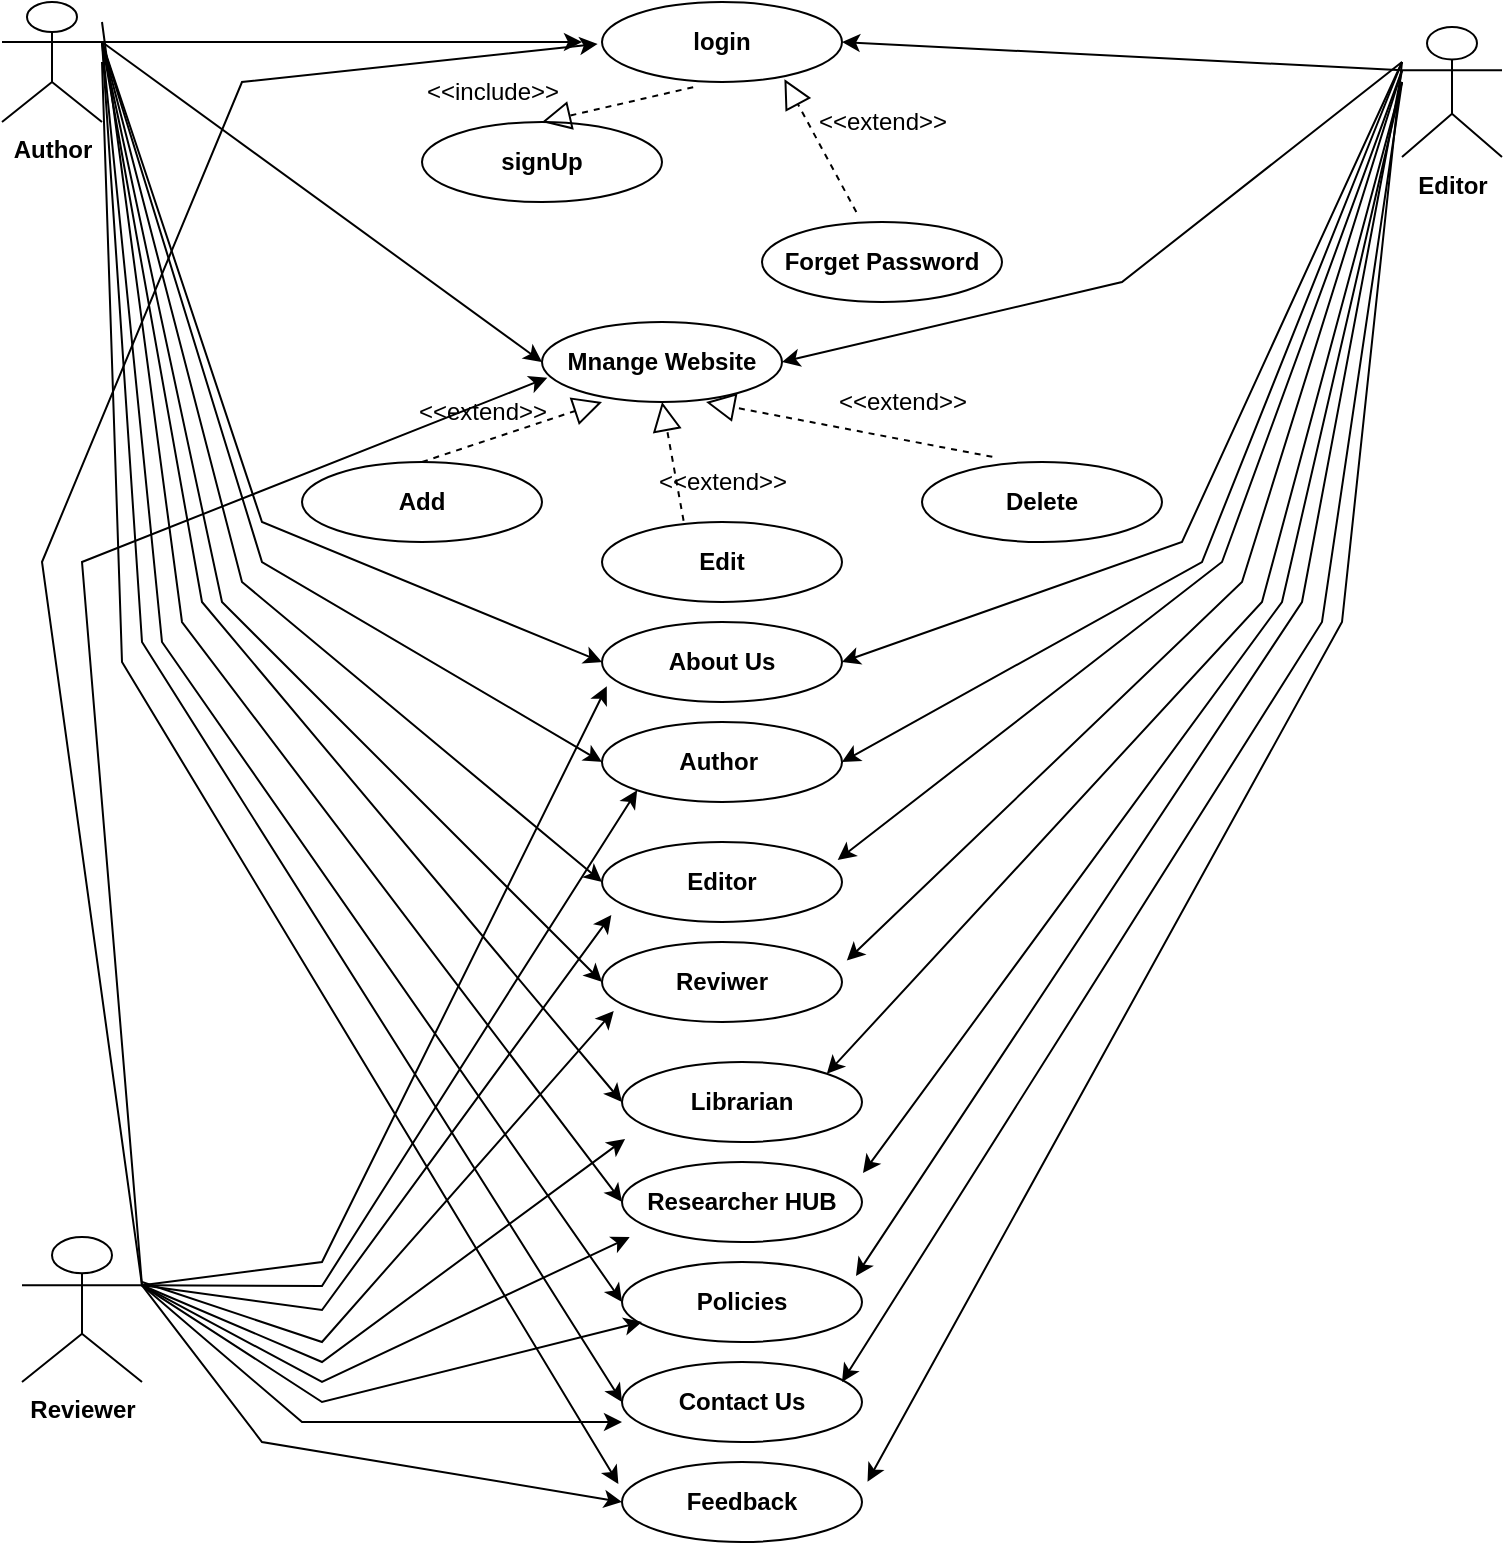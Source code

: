 <mxfile version="20.2.3" type="device"><diagram id="wbTYA6o0mrDi-VVB-XQu" name="Page-1"><mxGraphModel dx="1483" dy="781" grid="1" gridSize="10" guides="1" tooltips="1" connect="1" arrows="1" fold="1" page="1" pageScale="1" pageWidth="827" pageHeight="1169" math="0" shadow="0"><root><mxCell id="0"/><mxCell id="1" parent="0"/><mxCell id="tPE87I0W4M1cRcNdTH6t-1" value="&lt;b&gt;login&lt;/b&gt;" style="ellipse;whiteSpace=wrap;html=1;" vertex="1" parent="1"><mxGeometry x="310" y="10" width="120" height="40" as="geometry"/></mxCell><mxCell id="tPE87I0W4M1cRcNdTH6t-2" value="&lt;b&gt;signUp&lt;/b&gt;" style="ellipse;whiteSpace=wrap;html=1;" vertex="1" parent="1"><mxGeometry x="220" y="70" width="120" height="40" as="geometry"/></mxCell><mxCell id="tPE87I0W4M1cRcNdTH6t-3" value="&lt;b&gt;Mnange Website&lt;/b&gt;" style="ellipse;whiteSpace=wrap;html=1;" vertex="1" parent="1"><mxGeometry x="280" y="170" width="120" height="40" as="geometry"/></mxCell><mxCell id="tPE87I0W4M1cRcNdTH6t-4" value="&lt;b&gt;Forget Password&lt;/b&gt;" style="ellipse;whiteSpace=wrap;html=1;" vertex="1" parent="1"><mxGeometry x="390" y="120" width="120" height="40" as="geometry"/></mxCell><mxCell id="tPE87I0W4M1cRcNdTH6t-5" value="&lt;b&gt;Editor&lt;/b&gt;" style="ellipse;whiteSpace=wrap;html=1;" vertex="1" parent="1"><mxGeometry x="310" y="430" width="120" height="40" as="geometry"/></mxCell><mxCell id="tPE87I0W4M1cRcNdTH6t-6" value="&lt;b&gt;Edit&lt;/b&gt;" style="ellipse;whiteSpace=wrap;html=1;" vertex="1" parent="1"><mxGeometry x="310" y="270" width="120" height="40" as="geometry"/></mxCell><mxCell id="tPE87I0W4M1cRcNdTH6t-7" value="&lt;b&gt;Add&lt;/b&gt;" style="ellipse;whiteSpace=wrap;html=1;" vertex="1" parent="1"><mxGeometry x="160" y="240" width="120" height="40" as="geometry"/></mxCell><mxCell id="tPE87I0W4M1cRcNdTH6t-8" value="&lt;b&gt;Author&amp;nbsp;&lt;/b&gt;" style="ellipse;whiteSpace=wrap;html=1;" vertex="1" parent="1"><mxGeometry x="310" y="370" width="120" height="40" as="geometry"/></mxCell><mxCell id="tPE87I0W4M1cRcNdTH6t-9" value="&lt;b&gt;About Us&lt;/b&gt;" style="ellipse;whiteSpace=wrap;html=1;" vertex="1" parent="1"><mxGeometry x="310" y="320" width="120" height="40" as="geometry"/></mxCell><mxCell id="tPE87I0W4M1cRcNdTH6t-10" value="&lt;b&gt;Researcher HUB&lt;/b&gt;" style="ellipse;whiteSpace=wrap;html=1;" vertex="1" parent="1"><mxGeometry x="320" y="590" width="120" height="40" as="geometry"/></mxCell><mxCell id="tPE87I0W4M1cRcNdTH6t-11" value="&lt;b&gt;Librarian&lt;/b&gt;" style="ellipse;whiteSpace=wrap;html=1;" vertex="1" parent="1"><mxGeometry x="320" y="540" width="120" height="40" as="geometry"/></mxCell><mxCell id="tPE87I0W4M1cRcNdTH6t-12" value="&lt;b&gt;Reviwer&lt;/b&gt;" style="ellipse;whiteSpace=wrap;html=1;" vertex="1" parent="1"><mxGeometry x="310" y="480" width="120" height="40" as="geometry"/></mxCell><mxCell id="tPE87I0W4M1cRcNdTH6t-13" value="&lt;b&gt;Delete&lt;/b&gt;" style="ellipse;whiteSpace=wrap;html=1;" vertex="1" parent="1"><mxGeometry x="470" y="240" width="120" height="40" as="geometry"/></mxCell><mxCell id="tPE87I0W4M1cRcNdTH6t-14" value="&lt;b&gt;Contact Us&lt;/b&gt;" style="ellipse;whiteSpace=wrap;html=1;" vertex="1" parent="1"><mxGeometry x="320" y="690" width="120" height="40" as="geometry"/></mxCell><mxCell id="tPE87I0W4M1cRcNdTH6t-15" value="&lt;b&gt;Policies&lt;/b&gt;" style="ellipse;whiteSpace=wrap;html=1;" vertex="1" parent="1"><mxGeometry x="320" y="640" width="120" height="40" as="geometry"/></mxCell><mxCell id="tPE87I0W4M1cRcNdTH6t-16" value="&lt;b&gt;Feedback&lt;/b&gt;" style="ellipse;whiteSpace=wrap;html=1;" vertex="1" parent="1"><mxGeometry x="320" y="740" width="120" height="40" as="geometry"/></mxCell><mxCell id="tPE87I0W4M1cRcNdTH6t-17" value="" style="endArrow=block;dashed=1;endFill=0;endSize=12;html=1;rounded=0;entryX=0.76;entryY=0.965;entryDx=0;entryDy=0;entryPerimeter=0;exitX=0.393;exitY=-0.125;exitDx=0;exitDy=0;exitPerimeter=0;" edge="1" parent="1" source="tPE87I0W4M1cRcNdTH6t-4" target="tPE87I0W4M1cRcNdTH6t-1"><mxGeometry width="160" relative="1" as="geometry"><mxPoint x="330" y="110" as="sourcePoint"/><mxPoint x="490" y="110" as="targetPoint"/></mxGeometry></mxCell><mxCell id="tPE87I0W4M1cRcNdTH6t-18" value="" style="endArrow=block;dashed=1;endFill=0;endSize=12;html=1;rounded=0;exitX=0.38;exitY=1.065;exitDx=0;exitDy=0;exitPerimeter=0;entryX=0.5;entryY=0;entryDx=0;entryDy=0;" edge="1" parent="1" source="tPE87I0W4M1cRcNdTH6t-1" target="tPE87I0W4M1cRcNdTH6t-2"><mxGeometry width="160" relative="1" as="geometry"><mxPoint x="447.16" y="125" as="sourcePoint"/><mxPoint x="290" y="20" as="targetPoint"/></mxGeometry></mxCell><mxCell id="tPE87I0W4M1cRcNdTH6t-19" value="" style="endArrow=block;dashed=1;endFill=0;endSize=12;html=1;rounded=0;entryX=0.76;entryY=0.965;entryDx=0;entryDy=0;entryPerimeter=0;exitX=0.293;exitY=-0.065;exitDx=0;exitDy=0;exitPerimeter=0;" edge="1" parent="1" source="tPE87I0W4M1cRcNdTH6t-13"><mxGeometry width="160" relative="1" as="geometry"><mxPoint x="397.98" y="276.4" as="sourcePoint"/><mxPoint x="362.02" y="210.0" as="targetPoint"/></mxGeometry></mxCell><mxCell id="tPE87I0W4M1cRcNdTH6t-20" value="" style="endArrow=block;dashed=1;endFill=0;endSize=12;html=1;rounded=0;entryX=0.293;entryY=1.005;entryDx=0;entryDy=0;entryPerimeter=0;exitX=0.5;exitY=0;exitDx=0;exitDy=0;" edge="1" parent="1" source="tPE87I0W4M1cRcNdTH6t-7"><mxGeometry width="160" relative="1" as="geometry"><mxPoint x="244.84" y="229.8" as="sourcePoint"/><mxPoint x="310.0" y="210.0" as="targetPoint"/></mxGeometry></mxCell><mxCell id="tPE87I0W4M1cRcNdTH6t-21" value="" style="endArrow=block;dashed=1;endFill=0;endSize=12;html=1;rounded=0;exitX=0.34;exitY=-0.015;exitDx=0;exitDy=0;exitPerimeter=0;entryX=0.5;entryY=1;entryDx=0;entryDy=0;" edge="1" parent="1" source="tPE87I0W4M1cRcNdTH6t-6" target="tPE87I0W4M1cRcNdTH6t-3"><mxGeometry width="160" relative="1" as="geometry"><mxPoint x="330" y="110" as="sourcePoint"/><mxPoint x="490" y="110" as="targetPoint"/></mxGeometry></mxCell><mxCell id="tPE87I0W4M1cRcNdTH6t-24" value="&amp;lt;&amp;lt;extend&amp;gt;&amp;gt;" style="text;html=1;align=center;verticalAlign=middle;resizable=0;points=[];autosize=1;strokeColor=none;fillColor=none;" vertex="1" parent="1"><mxGeometry x="405" y="55" width="90" height="30" as="geometry"/></mxCell><mxCell id="tPE87I0W4M1cRcNdTH6t-26" value="&amp;lt;&amp;lt;include&amp;gt;&amp;gt;" style="text;html=1;align=center;verticalAlign=middle;resizable=0;points=[];autosize=1;strokeColor=none;fillColor=none;" vertex="1" parent="1"><mxGeometry x="210" y="40" width="90" height="30" as="geometry"/></mxCell><mxCell id="tPE87I0W4M1cRcNdTH6t-28" value="&amp;lt;&amp;lt;extend&amp;gt;&amp;gt;" style="text;html=1;align=center;verticalAlign=middle;resizable=0;points=[];autosize=1;strokeColor=none;fillColor=none;" vertex="1" parent="1"><mxGeometry x="205" y="200" width="90" height="30" as="geometry"/></mxCell><mxCell id="tPE87I0W4M1cRcNdTH6t-29" value="&amp;lt;&amp;lt;extend&amp;gt;&amp;gt;" style="text;html=1;align=center;verticalAlign=middle;resizable=0;points=[];autosize=1;strokeColor=none;fillColor=none;" vertex="1" parent="1"><mxGeometry x="415" y="195" width="90" height="30" as="geometry"/></mxCell><mxCell id="tPE87I0W4M1cRcNdTH6t-30" value="&amp;lt;&amp;lt;extend&amp;gt;&amp;gt;" style="text;html=1;align=center;verticalAlign=middle;resizable=0;points=[];autosize=1;strokeColor=none;fillColor=none;" vertex="1" parent="1"><mxGeometry x="325" y="235" width="90" height="30" as="geometry"/></mxCell><mxCell id="tPE87I0W4M1cRcNdTH6t-31" value="Author" style="shape=umlActor;verticalLabelPosition=bottom;verticalAlign=top;html=1;outlineConnect=0;fillColor=none;fontStyle=1" vertex="1" parent="1"><mxGeometry x="10" y="10" width="50" height="60" as="geometry"/></mxCell><mxCell id="tPE87I0W4M1cRcNdTH6t-33" value="" style="endArrow=classic;html=1;rounded=0;exitX=1;exitY=0.333;exitDx=0;exitDy=0;exitPerimeter=0;" edge="1" parent="1" source="tPE87I0W4M1cRcNdTH6t-31"><mxGeometry width="50" height="50" relative="1" as="geometry"><mxPoint x="640" y="430" as="sourcePoint"/><mxPoint x="300" y="30" as="targetPoint"/></mxGeometry></mxCell><mxCell id="tPE87I0W4M1cRcNdTH6t-34" value="" style="endArrow=classic;html=1;rounded=0;exitX=1;exitY=0.333;exitDx=0;exitDy=0;exitPerimeter=0;" edge="1" parent="1" source="tPE87I0W4M1cRcNdTH6t-31"><mxGeometry width="50" height="50" relative="1" as="geometry"><mxPoint x="370" y="340" as="sourcePoint"/><mxPoint x="280" y="190" as="targetPoint"/></mxGeometry></mxCell><mxCell id="tPE87I0W4M1cRcNdTH6t-35" value="" style="endArrow=classic;html=1;rounded=0;entryX=0;entryY=0.5;entryDx=0;entryDy=0;" edge="1" parent="1" target="tPE87I0W4M1cRcNdTH6t-9"><mxGeometry width="50" height="50" relative="1" as="geometry"><mxPoint x="60" y="30" as="sourcePoint"/><mxPoint x="420" y="290" as="targetPoint"/><Array as="points"><mxPoint x="140" y="270"/></Array></mxGeometry></mxCell><mxCell id="tPE87I0W4M1cRcNdTH6t-36" value="" style="endArrow=classic;html=1;rounded=0;entryX=0;entryY=0.5;entryDx=0;entryDy=0;" edge="1" parent="1" target="tPE87I0W4M1cRcNdTH6t-8"><mxGeometry width="50" height="50" relative="1" as="geometry"><mxPoint x="60" y="30" as="sourcePoint"/><mxPoint x="320" y="350" as="targetPoint"/><Array as="points"><mxPoint x="140" y="290"/></Array></mxGeometry></mxCell><mxCell id="tPE87I0W4M1cRcNdTH6t-37" value="" style="endArrow=classic;html=1;rounded=0;entryX=0;entryY=0.5;entryDx=0;entryDy=0;" edge="1" parent="1" target="tPE87I0W4M1cRcNdTH6t-5"><mxGeometry width="50" height="50" relative="1" as="geometry"><mxPoint x="60" y="30" as="sourcePoint"/><mxPoint x="330" y="360" as="targetPoint"/><Array as="points"><mxPoint x="130" y="300"/></Array></mxGeometry></mxCell><mxCell id="tPE87I0W4M1cRcNdTH6t-38" value="" style="endArrow=classic;html=1;rounded=0;entryX=0;entryY=0.5;entryDx=0;entryDy=0;" edge="1" parent="1" target="tPE87I0W4M1cRcNdTH6t-12"><mxGeometry width="50" height="50" relative="1" as="geometry"><mxPoint x="60" y="30" as="sourcePoint"/><mxPoint x="340" y="370" as="targetPoint"/><Array as="points"><mxPoint x="120" y="310"/></Array></mxGeometry></mxCell><mxCell id="tPE87I0W4M1cRcNdTH6t-39" value="" style="endArrow=classic;html=1;rounded=0;entryX=0;entryY=0.5;entryDx=0;entryDy=0;" edge="1" parent="1" target="tPE87I0W4M1cRcNdTH6t-11"><mxGeometry width="50" height="50" relative="1" as="geometry"><mxPoint x="60" y="30" as="sourcePoint"/><mxPoint x="350" y="380" as="targetPoint"/><Array as="points"><mxPoint x="110" y="310"/></Array></mxGeometry></mxCell><mxCell id="tPE87I0W4M1cRcNdTH6t-40" value="" style="endArrow=classic;html=1;rounded=0;entryX=0;entryY=0.5;entryDx=0;entryDy=0;" edge="1" parent="1" target="tPE87I0W4M1cRcNdTH6t-10"><mxGeometry width="50" height="50" relative="1" as="geometry"><mxPoint x="60" y="20" as="sourcePoint"/><mxPoint x="360" y="390" as="targetPoint"/><Array as="points"><mxPoint x="100" y="320"/></Array></mxGeometry></mxCell><mxCell id="tPE87I0W4M1cRcNdTH6t-41" value="" style="endArrow=classic;html=1;rounded=0;entryX=0;entryY=0.5;entryDx=0;entryDy=0;" edge="1" parent="1" target="tPE87I0W4M1cRcNdTH6t-15"><mxGeometry width="50" height="50" relative="1" as="geometry"><mxPoint x="60" y="30" as="sourcePoint"/><mxPoint x="370" y="400" as="targetPoint"/><Array as="points"><mxPoint x="90" y="330"/></Array></mxGeometry></mxCell><mxCell id="tPE87I0W4M1cRcNdTH6t-42" value="" style="endArrow=classic;html=1;rounded=0;entryX=0;entryY=0.5;entryDx=0;entryDy=0;" edge="1" parent="1" target="tPE87I0W4M1cRcNdTH6t-14"><mxGeometry width="50" height="50" relative="1" as="geometry"><mxPoint x="60" y="30" as="sourcePoint"/><mxPoint x="380" y="410" as="targetPoint"/><Array as="points"><mxPoint x="80" y="330"/></Array></mxGeometry></mxCell><mxCell id="tPE87I0W4M1cRcNdTH6t-43" value="" style="endArrow=classic;html=1;rounded=0;entryX=-0.015;entryY=0.275;entryDx=0;entryDy=0;entryPerimeter=0;" edge="1" parent="1" target="tPE87I0W4M1cRcNdTH6t-16"><mxGeometry width="50" height="50" relative="1" as="geometry"><mxPoint x="60" y="40" as="sourcePoint"/><mxPoint x="390" y="420" as="targetPoint"/><Array as="points"><mxPoint x="70" y="340"/></Array></mxGeometry></mxCell><mxCell id="tPE87I0W4M1cRcNdTH6t-44" value="Editor" style="shape=umlActor;verticalLabelPosition=bottom;verticalAlign=top;html=1;outlineConnect=0;fillColor=none;fontStyle=1" vertex="1" parent="1"><mxGeometry x="710" y="22.5" width="50" height="65" as="geometry"/></mxCell><mxCell id="tPE87I0W4M1cRcNdTH6t-45" value="" style="endArrow=classic;html=1;rounded=0;exitX=0;exitY=0.333;exitDx=0;exitDy=0;exitPerimeter=0;entryX=1;entryY=0.5;entryDx=0;entryDy=0;" edge="1" parent="1" source="tPE87I0W4M1cRcNdTH6t-44" target="tPE87I0W4M1cRcNdTH6t-1"><mxGeometry width="50" height="50" relative="1" as="geometry"><mxPoint x="370" y="430" as="sourcePoint"/><mxPoint x="420" y="380" as="targetPoint"/></mxGeometry></mxCell><mxCell id="tPE87I0W4M1cRcNdTH6t-46" value="" style="endArrow=classic;html=1;rounded=0;entryX=1;entryY=0.5;entryDx=0;entryDy=0;" edge="1" parent="1" target="tPE87I0W4M1cRcNdTH6t-3"><mxGeometry width="50" height="50" relative="1" as="geometry"><mxPoint x="710" y="40" as="sourcePoint"/><mxPoint x="440" y="40" as="targetPoint"/><Array as="points"><mxPoint x="570" y="150"/></Array></mxGeometry></mxCell><mxCell id="tPE87I0W4M1cRcNdTH6t-47" value="" style="endArrow=classic;html=1;rounded=0;entryX=1;entryY=0.5;entryDx=0;entryDy=0;" edge="1" parent="1" target="tPE87I0W4M1cRcNdTH6t-9"><mxGeometry width="50" height="50" relative="1" as="geometry"><mxPoint x="710" y="40" as="sourcePoint"/><mxPoint x="450" y="50" as="targetPoint"/><Array as="points"><mxPoint x="600" y="280"/></Array></mxGeometry></mxCell><mxCell id="tPE87I0W4M1cRcNdTH6t-48" value="" style="endArrow=classic;html=1;rounded=0;entryX=1;entryY=0.5;entryDx=0;entryDy=0;" edge="1" parent="1" target="tPE87I0W4M1cRcNdTH6t-8"><mxGeometry width="50" height="50" relative="1" as="geometry"><mxPoint x="710" y="40" as="sourcePoint"/><mxPoint x="460" y="60" as="targetPoint"/><Array as="points"><mxPoint x="610" y="290"/></Array></mxGeometry></mxCell><mxCell id="tPE87I0W4M1cRcNdTH6t-49" value="" style="endArrow=classic;html=1;rounded=0;exitX=0;exitY=0.333;exitDx=0;exitDy=0;exitPerimeter=0;entryX=0.982;entryY=0.225;entryDx=0;entryDy=0;entryPerimeter=0;" edge="1" parent="1" source="tPE87I0W4M1cRcNdTH6t-44" target="tPE87I0W4M1cRcNdTH6t-5"><mxGeometry width="50" height="50" relative="1" as="geometry"><mxPoint x="750" y="84.167" as="sourcePoint"/><mxPoint x="470" y="70" as="targetPoint"/><Array as="points"><mxPoint x="620" y="290"/></Array></mxGeometry></mxCell><mxCell id="tPE87I0W4M1cRcNdTH6t-50" value="" style="endArrow=classic;html=1;rounded=0;exitX=0;exitY=0.333;exitDx=0;exitDy=0;exitPerimeter=0;entryX=1.02;entryY=0.232;entryDx=0;entryDy=0;entryPerimeter=0;" edge="1" parent="1" source="tPE87I0W4M1cRcNdTH6t-44" target="tPE87I0W4M1cRcNdTH6t-12"><mxGeometry width="50" height="50" relative="1" as="geometry"><mxPoint x="760" y="94.167" as="sourcePoint"/><mxPoint x="480" y="80" as="targetPoint"/><Array as="points"><mxPoint x="630" y="300"/></Array></mxGeometry></mxCell><mxCell id="tPE87I0W4M1cRcNdTH6t-51" value="" style="endArrow=classic;html=1;rounded=0;entryX=1;entryY=0;entryDx=0;entryDy=0;" edge="1" parent="1" target="tPE87I0W4M1cRcNdTH6t-11"><mxGeometry width="50" height="50" relative="1" as="geometry"><mxPoint x="710" y="50" as="sourcePoint"/><mxPoint x="490" y="90" as="targetPoint"/><Array as="points"><mxPoint x="640" y="310"/></Array></mxGeometry></mxCell><mxCell id="tPE87I0W4M1cRcNdTH6t-52" value="" style="endArrow=classic;html=1;rounded=0;entryX=1.004;entryY=0.139;entryDx=0;entryDy=0;entryPerimeter=0;" edge="1" parent="1" target="tPE87I0W4M1cRcNdTH6t-10"><mxGeometry width="50" height="50" relative="1" as="geometry"><mxPoint x="710" y="50" as="sourcePoint"/><mxPoint x="500" y="100" as="targetPoint"/><Array as="points"><mxPoint x="650" y="310"/></Array></mxGeometry></mxCell><mxCell id="tPE87I0W4M1cRcNdTH6t-53" value="" style="endArrow=classic;html=1;rounded=0;exitX=0;exitY=0.333;exitDx=0;exitDy=0;exitPerimeter=0;entryX=0.975;entryY=0.175;entryDx=0;entryDy=0;entryPerimeter=0;" edge="1" parent="1" source="tPE87I0W4M1cRcNdTH6t-44" target="tPE87I0W4M1cRcNdTH6t-15"><mxGeometry width="50" height="50" relative="1" as="geometry"><mxPoint x="790" y="124.167" as="sourcePoint"/><mxPoint x="510" y="110" as="targetPoint"/><Array as="points"><mxPoint x="660" y="310"/></Array></mxGeometry></mxCell><mxCell id="tPE87I0W4M1cRcNdTH6t-54" value="" style="endArrow=classic;html=1;rounded=0;" edge="1" parent="1"><mxGeometry width="50" height="50" relative="1" as="geometry"><mxPoint x="710" y="50" as="sourcePoint"/><mxPoint x="430" y="700" as="targetPoint"/><Array as="points"><mxPoint x="670" y="320"/></Array></mxGeometry></mxCell><mxCell id="tPE87I0W4M1cRcNdTH6t-55" value="" style="endArrow=classic;html=1;rounded=0;entryX=1.023;entryY=0.246;entryDx=0;entryDy=0;entryPerimeter=0;" edge="1" parent="1" target="tPE87I0W4M1cRcNdTH6t-16"><mxGeometry width="50" height="50" relative="1" as="geometry"><mxPoint x="710" y="40" as="sourcePoint"/><mxPoint x="530" y="130" as="targetPoint"/><Array as="points"><mxPoint x="680" y="320"/></Array></mxGeometry></mxCell><mxCell id="tPE87I0W4M1cRcNdTH6t-56" value="Reviewer" style="shape=umlActor;verticalLabelPosition=bottom;verticalAlign=top;html=1;outlineConnect=0;fillColor=none;fontStyle=1" vertex="1" parent="1"><mxGeometry x="20" y="627.5" width="60" height="72.5" as="geometry"/></mxCell><mxCell id="tPE87I0W4M1cRcNdTH6t-58" value="" style="endArrow=classic;html=1;rounded=0;entryX=0;entryY=0.5;entryDx=0;entryDy=0;exitX=1;exitY=0.333;exitDx=0;exitDy=0;exitPerimeter=0;" edge="1" parent="1" source="tPE87I0W4M1cRcNdTH6t-56" target="tPE87I0W4M1cRcNdTH6t-16"><mxGeometry width="50" height="50" relative="1" as="geometry"><mxPoint x="90" y="650" as="sourcePoint"/><mxPoint x="420" y="380" as="targetPoint"/><Array as="points"><mxPoint x="140" y="730"/></Array></mxGeometry></mxCell><mxCell id="tPE87I0W4M1cRcNdTH6t-59" value="" style="endArrow=classic;html=1;rounded=0;exitX=1;exitY=0.333;exitDx=0;exitDy=0;exitPerimeter=0;" edge="1" parent="1" source="tPE87I0W4M1cRcNdTH6t-56"><mxGeometry width="50" height="50" relative="1" as="geometry"><mxPoint x="90" y="661.667" as="sourcePoint"/><mxPoint x="320" y="720" as="targetPoint"/><Array as="points"><mxPoint x="160" y="720"/></Array></mxGeometry></mxCell><mxCell id="tPE87I0W4M1cRcNdTH6t-60" value="" style="endArrow=classic;html=1;rounded=0;exitX=1;exitY=0.333;exitDx=0;exitDy=0;exitPerimeter=0;" edge="1" parent="1" source="tPE87I0W4M1cRcNdTH6t-56"><mxGeometry width="50" height="50" relative="1" as="geometry"><mxPoint x="100" y="671.667" as="sourcePoint"/><mxPoint x="330" y="670" as="targetPoint"/><Array as="points"><mxPoint x="170" y="710"/></Array></mxGeometry></mxCell><mxCell id="tPE87I0W4M1cRcNdTH6t-61" value="" style="endArrow=classic;html=1;rounded=0;entryX=0.032;entryY=0.939;entryDx=0;entryDy=0;exitX=1;exitY=0.333;exitDx=0;exitDy=0;exitPerimeter=0;entryPerimeter=0;" edge="1" parent="1" source="tPE87I0W4M1cRcNdTH6t-56" target="tPE87I0W4M1cRcNdTH6t-10"><mxGeometry width="50" height="50" relative="1" as="geometry"><mxPoint x="80" y="660" as="sourcePoint"/><mxPoint x="350.0" y="790.0" as="targetPoint"/><Array as="points"><mxPoint x="170" y="700"/></Array></mxGeometry></mxCell><mxCell id="tPE87I0W4M1cRcNdTH6t-62" value="" style="endArrow=classic;html=1;rounded=0;entryX=0.013;entryY=0.961;entryDx=0;entryDy=0;exitX=1;exitY=0.333;exitDx=0;exitDy=0;exitPerimeter=0;entryPerimeter=0;" edge="1" parent="1" source="tPE87I0W4M1cRcNdTH6t-56" target="tPE87I0W4M1cRcNdTH6t-11"><mxGeometry width="50" height="50" relative="1" as="geometry"><mxPoint x="120" y="691.667" as="sourcePoint"/><mxPoint x="360.0" y="800.0" as="targetPoint"/><Array as="points"><mxPoint x="170" y="690"/></Array></mxGeometry></mxCell><mxCell id="tPE87I0W4M1cRcNdTH6t-63" value="" style="endArrow=classic;html=1;rounded=0;entryX=0.049;entryY=0.861;entryDx=0;entryDy=0;entryPerimeter=0;" edge="1" parent="1" target="tPE87I0W4M1cRcNdTH6t-12"><mxGeometry width="50" height="50" relative="1" as="geometry"><mxPoint x="80" y="650" as="sourcePoint"/><mxPoint x="370.0" y="810.0" as="targetPoint"/><Array as="points"><mxPoint x="170" y="680"/></Array></mxGeometry></mxCell><mxCell id="tPE87I0W4M1cRcNdTH6t-64" value="" style="endArrow=classic;html=1;rounded=0;entryX=0.039;entryY=0.911;entryDx=0;entryDy=0;exitX=1;exitY=0.333;exitDx=0;exitDy=0;exitPerimeter=0;entryPerimeter=0;" edge="1" parent="1" source="tPE87I0W4M1cRcNdTH6t-56" target="tPE87I0W4M1cRcNdTH6t-5"><mxGeometry width="50" height="50" relative="1" as="geometry"><mxPoint x="140" y="711.667" as="sourcePoint"/><mxPoint x="380.0" y="820.0" as="targetPoint"/><Array as="points"><mxPoint x="170" y="664"/></Array></mxGeometry></mxCell><mxCell id="tPE87I0W4M1cRcNdTH6t-65" value="" style="endArrow=classic;html=1;rounded=0;entryX=0;entryY=1;entryDx=0;entryDy=0;exitX=1;exitY=0.333;exitDx=0;exitDy=0;exitPerimeter=0;" edge="1" parent="1" source="tPE87I0W4M1cRcNdTH6t-56" target="tPE87I0W4M1cRcNdTH6t-8"><mxGeometry width="50" height="50" relative="1" as="geometry"><mxPoint x="150" y="721.667" as="sourcePoint"/><mxPoint x="390.0" y="830.0" as="targetPoint"/><Array as="points"><mxPoint x="170" y="652"/></Array></mxGeometry></mxCell><mxCell id="tPE87I0W4M1cRcNdTH6t-66" value="" style="endArrow=classic;html=1;rounded=0;entryX=0.02;entryY=0.804;entryDx=0;entryDy=0;exitX=1;exitY=0.333;exitDx=0;exitDy=0;exitPerimeter=0;entryPerimeter=0;" edge="1" parent="1" source="tPE87I0W4M1cRcNdTH6t-56" target="tPE87I0W4M1cRcNdTH6t-9"><mxGeometry width="50" height="50" relative="1" as="geometry"><mxPoint x="160" y="731.667" as="sourcePoint"/><mxPoint x="400.0" y="840.0" as="targetPoint"/><Array as="points"><mxPoint x="170" y="640"/></Array></mxGeometry></mxCell><mxCell id="tPE87I0W4M1cRcNdTH6t-67" value="" style="endArrow=classic;html=1;rounded=0;entryX=0.863;entryY=-0.071;entryDx=0;entryDy=0;exitX=1;exitY=0.333;exitDx=0;exitDy=0;exitPerimeter=0;entryPerimeter=0;" edge="1" parent="1" source="tPE87I0W4M1cRcNdTH6t-56" target="tPE87I0W4M1cRcNdTH6t-28"><mxGeometry width="50" height="50" relative="1" as="geometry"><mxPoint x="170" y="741.667" as="sourcePoint"/><mxPoint x="410.0" y="850.0" as="targetPoint"/><Array as="points"><mxPoint x="50" y="290"/></Array></mxGeometry></mxCell><mxCell id="tPE87I0W4M1cRcNdTH6t-68" value="" style="endArrow=classic;html=1;rounded=0;entryX=1.087;entryY=-0.3;entryDx=0;entryDy=0;exitX=1;exitY=0.333;exitDx=0;exitDy=0;exitPerimeter=0;entryPerimeter=0;" edge="1" parent="1" source="tPE87I0W4M1cRcNdTH6t-56" target="tPE87I0W4M1cRcNdTH6t-26"><mxGeometry width="50" height="50" relative="1" as="geometry"><mxPoint x="180" y="751.667" as="sourcePoint"/><mxPoint x="420.0" y="860.0" as="targetPoint"/><Array as="points"><mxPoint x="30" y="290"/><mxPoint x="130" y="50"/></Array></mxGeometry></mxCell></root></mxGraphModel></diagram></mxfile>